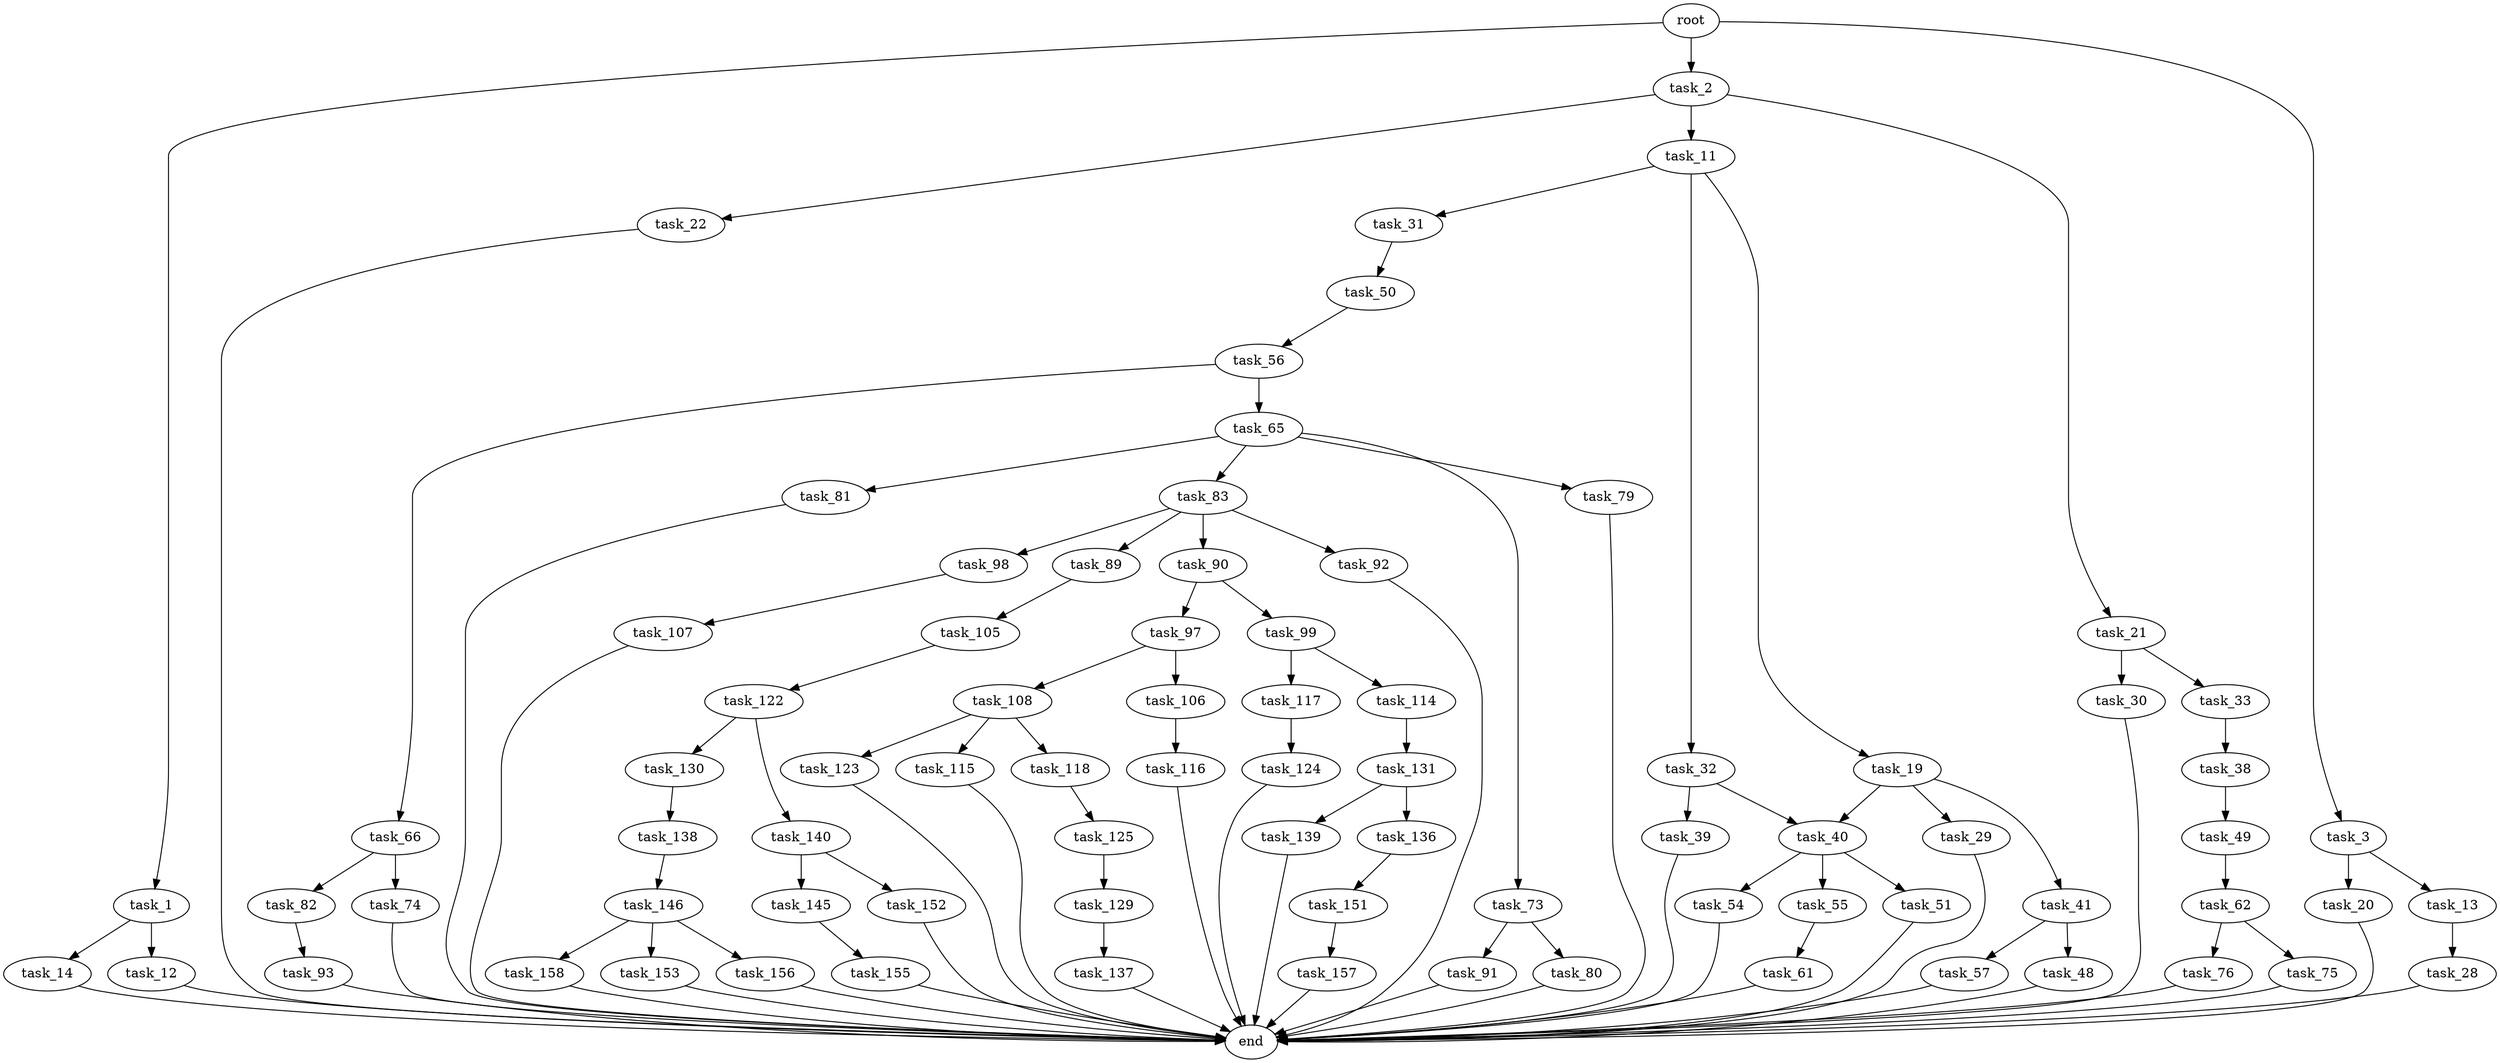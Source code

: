 digraph G {
  root [size="0.000000"];
  task_1 [size="376389428064.000000"];
  task_2 [size="2731752384.000000"];
  task_3 [size="190503423046.000000"];
  task_12 [size="782757789696.000000"];
  task_14 [size="1177478038.000000"];
  task_11 [size="718817735376.000000"];
  task_21 [size="667983499196.000000"];
  task_22 [size="2103276801.000000"];
  task_13 [size="368293445632.000000"];
  task_20 [size="14205311183.000000"];
  task_19 [size="39500261375.000000"];
  task_31 [size="1073741824000.000000"];
  task_32 [size="1980065694.000000"];
  end [size="0.000000"];
  task_28 [size="231928233984.000000"];
  task_29 [size="8589934592.000000"];
  task_40 [size="201043973780.000000"];
  task_41 [size="368293445632.000000"];
  task_30 [size="28991029248.000000"];
  task_33 [size="549755813888.000000"];
  task_50 [size="110118933564.000000"];
  task_39 [size="28991029248.000000"];
  task_38 [size="352787202308.000000"];
  task_49 [size="368293445632.000000"];
  task_51 [size="782757789696.000000"];
  task_54 [size="8589934592.000000"];
  task_55 [size="1116459203109.000000"];
  task_48 [size="231928233984.000000"];
  task_57 [size="652238458049.000000"];
  task_62 [size="755654178.000000"];
  task_56 [size="8589934592.000000"];
  task_61 [size="13506520008.000000"];
  task_65 [size="68719476736.000000"];
  task_66 [size="485709842420.000000"];
  task_75 [size="187376054303.000000"];
  task_76 [size="436960680195.000000"];
  task_73 [size="28991029248.000000"];
  task_79 [size="782757789696.000000"];
  task_81 [size="231928233984.000000"];
  task_83 [size="28991029248.000000"];
  task_74 [size="46398166020.000000"];
  task_82 [size="13344553359.000000"];
  task_80 [size="368293445632.000000"];
  task_91 [size="68719476736.000000"];
  task_93 [size="38085653228.000000"];
  task_89 [size="224477253000.000000"];
  task_90 [size="68719476736.000000"];
  task_92 [size="6526253427.000000"];
  task_98 [size="4510697667.000000"];
  task_105 [size="18131730059.000000"];
  task_97 [size="8589934592.000000"];
  task_99 [size="68719476736.000000"];
  task_106 [size="610901539022.000000"];
  task_108 [size="593759305516.000000"];
  task_107 [size="30159447171.000000"];
  task_114 [size="28991029248.000000"];
  task_117 [size="1501342195.000000"];
  task_122 [size="523879575232.000000"];
  task_116 [size="112899119058.000000"];
  task_115 [size="231928233984.000000"];
  task_118 [size="26425268644.000000"];
  task_123 [size="1073741824000.000000"];
  task_131 [size="48556173228.000000"];
  task_124 [size="17250322147.000000"];
  task_125 [size="159618642083.000000"];
  task_130 [size="1073741824000.000000"];
  task_140 [size="1500918171.000000"];
  task_129 [size="732697437940.000000"];
  task_137 [size="4755781653.000000"];
  task_138 [size="549755813888.000000"];
  task_136 [size="6014408670.000000"];
  task_139 [size="11875551694.000000"];
  task_151 [size="3924815959.000000"];
  task_146 [size="1073741824000.000000"];
  task_145 [size="4125586132.000000"];
  task_152 [size="231928233984.000000"];
  task_155 [size="2573719898.000000"];
  task_153 [size="549755813888.000000"];
  task_156 [size="5679140169.000000"];
  task_158 [size="549755813888.000000"];
  task_157 [size="368293445632.000000"];

  root -> task_1 [size="1.000000"];
  root -> task_2 [size="1.000000"];
  root -> task_3 [size="1.000000"];
  task_1 -> task_12 [size="536870912.000000"];
  task_1 -> task_14 [size="536870912.000000"];
  task_2 -> task_11 [size="134217728.000000"];
  task_2 -> task_21 [size="134217728.000000"];
  task_2 -> task_22 [size="134217728.000000"];
  task_3 -> task_13 [size="209715200.000000"];
  task_3 -> task_20 [size="209715200.000000"];
  task_12 -> end [size="1.000000"];
  task_14 -> end [size="1.000000"];
  task_11 -> task_19 [size="536870912.000000"];
  task_11 -> task_31 [size="536870912.000000"];
  task_11 -> task_32 [size="536870912.000000"];
  task_21 -> task_30 [size="536870912.000000"];
  task_21 -> task_33 [size="536870912.000000"];
  task_22 -> end [size="1.000000"];
  task_13 -> task_28 [size="411041792.000000"];
  task_20 -> end [size="1.000000"];
  task_19 -> task_29 [size="679477248.000000"];
  task_19 -> task_40 [size="679477248.000000"];
  task_19 -> task_41 [size="679477248.000000"];
  task_31 -> task_50 [size="838860800.000000"];
  task_32 -> task_39 [size="33554432.000000"];
  task_32 -> task_40 [size="33554432.000000"];
  task_28 -> end [size="1.000000"];
  task_29 -> end [size="1.000000"];
  task_40 -> task_51 [size="301989888.000000"];
  task_40 -> task_54 [size="301989888.000000"];
  task_40 -> task_55 [size="301989888.000000"];
  task_41 -> task_48 [size="411041792.000000"];
  task_41 -> task_57 [size="411041792.000000"];
  task_30 -> end [size="1.000000"];
  task_33 -> task_38 [size="536870912.000000"];
  task_50 -> task_56 [size="134217728.000000"];
  task_39 -> end [size="1.000000"];
  task_38 -> task_49 [size="411041792.000000"];
  task_49 -> task_62 [size="411041792.000000"];
  task_51 -> end [size="1.000000"];
  task_54 -> end [size="1.000000"];
  task_55 -> task_61 [size="679477248.000000"];
  task_48 -> end [size="1.000000"];
  task_57 -> end [size="1.000000"];
  task_62 -> task_75 [size="33554432.000000"];
  task_62 -> task_76 [size="33554432.000000"];
  task_56 -> task_65 [size="33554432.000000"];
  task_56 -> task_66 [size="33554432.000000"];
  task_61 -> end [size="1.000000"];
  task_65 -> task_73 [size="134217728.000000"];
  task_65 -> task_79 [size="134217728.000000"];
  task_65 -> task_81 [size="134217728.000000"];
  task_65 -> task_83 [size="134217728.000000"];
  task_66 -> task_74 [size="679477248.000000"];
  task_66 -> task_82 [size="679477248.000000"];
  task_75 -> end [size="1.000000"];
  task_76 -> end [size="1.000000"];
  task_73 -> task_80 [size="75497472.000000"];
  task_73 -> task_91 [size="75497472.000000"];
  task_79 -> end [size="1.000000"];
  task_81 -> end [size="1.000000"];
  task_83 -> task_89 [size="75497472.000000"];
  task_83 -> task_90 [size="75497472.000000"];
  task_83 -> task_92 [size="75497472.000000"];
  task_83 -> task_98 [size="75497472.000000"];
  task_74 -> end [size="1.000000"];
  task_82 -> task_93 [size="301989888.000000"];
  task_80 -> end [size="1.000000"];
  task_91 -> end [size="1.000000"];
  task_93 -> end [size="1.000000"];
  task_89 -> task_105 [size="301989888.000000"];
  task_90 -> task_97 [size="134217728.000000"];
  task_90 -> task_99 [size="134217728.000000"];
  task_92 -> end [size="1.000000"];
  task_98 -> task_107 [size="301989888.000000"];
  task_105 -> task_122 [size="301989888.000000"];
  task_97 -> task_106 [size="33554432.000000"];
  task_97 -> task_108 [size="33554432.000000"];
  task_99 -> task_114 [size="134217728.000000"];
  task_99 -> task_117 [size="134217728.000000"];
  task_106 -> task_116 [size="411041792.000000"];
  task_108 -> task_115 [size="536870912.000000"];
  task_108 -> task_118 [size="536870912.000000"];
  task_108 -> task_123 [size="536870912.000000"];
  task_107 -> end [size="1.000000"];
  task_114 -> task_131 [size="75497472.000000"];
  task_117 -> task_124 [size="33554432.000000"];
  task_122 -> task_130 [size="536870912.000000"];
  task_122 -> task_140 [size="536870912.000000"];
  task_116 -> end [size="1.000000"];
  task_115 -> end [size="1.000000"];
  task_118 -> task_125 [size="33554432.000000"];
  task_123 -> end [size="1.000000"];
  task_131 -> task_136 [size="134217728.000000"];
  task_131 -> task_139 [size="134217728.000000"];
  task_124 -> end [size="1.000000"];
  task_125 -> task_129 [size="301989888.000000"];
  task_130 -> task_138 [size="838860800.000000"];
  task_140 -> task_145 [size="33554432.000000"];
  task_140 -> task_152 [size="33554432.000000"];
  task_129 -> task_137 [size="536870912.000000"];
  task_137 -> end [size="1.000000"];
  task_138 -> task_146 [size="536870912.000000"];
  task_136 -> task_151 [size="134217728.000000"];
  task_139 -> end [size="1.000000"];
  task_151 -> task_157 [size="134217728.000000"];
  task_146 -> task_153 [size="838860800.000000"];
  task_146 -> task_156 [size="838860800.000000"];
  task_146 -> task_158 [size="838860800.000000"];
  task_145 -> task_155 [size="301989888.000000"];
  task_152 -> end [size="1.000000"];
  task_155 -> end [size="1.000000"];
  task_153 -> end [size="1.000000"];
  task_156 -> end [size="1.000000"];
  task_158 -> end [size="1.000000"];
  task_157 -> end [size="1.000000"];
}
